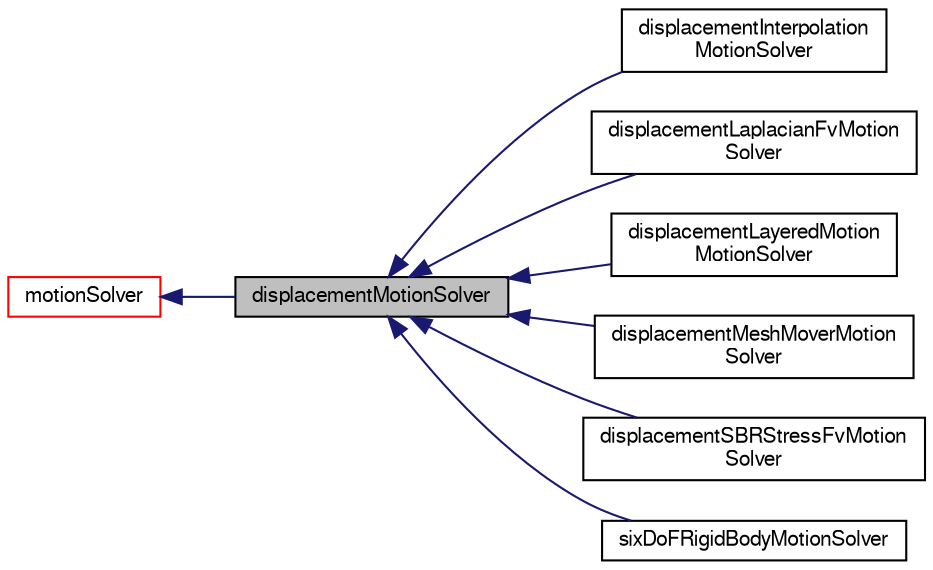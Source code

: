 digraph "displacementMotionSolver"
{
  bgcolor="transparent";
  edge [fontname="FreeSans",fontsize="10",labelfontname="FreeSans",labelfontsize="10"];
  node [fontname="FreeSans",fontsize="10",shape=record];
  rankdir="LR";
  Node0 [label="displacementMotionSolver",height=0.2,width=0.4,color="black", fillcolor="grey75", style="filled", fontcolor="black"];
  Node1 -> Node0 [dir="back",color="midnightblue",fontsize="10",style="solid",fontname="FreeSans"];
  Node1 [label="motionSolver",height=0.2,width=0.4,color="red",URL="$a21578.html",tooltip="Virtual base class for mesh motion solver. "];
  Node0 -> Node18 [dir="back",color="midnightblue",fontsize="10",style="solid",fontname="FreeSans"];
  Node18 [label="displacementInterpolation\lMotionSolver",height=0.2,width=0.4,color="black",URL="$a23314.html",tooltip="Mesh motion solver for an fvMesh. "];
  Node0 -> Node19 [dir="back",color="midnightblue",fontsize="10",style="solid",fontname="FreeSans"];
  Node19 [label="displacementLaplacianFvMotion\lSolver",height=0.2,width=0.4,color="black",URL="$a23318.html",tooltip="Mesh motion solver for an fvMesh. Based on solving the cell-centre Laplacian for the motion displacem..."];
  Node0 -> Node20 [dir="back",color="midnightblue",fontsize="10",style="solid",fontname="FreeSans"];
  Node20 [label="displacementLayeredMotion\lMotionSolver",height=0.2,width=0.4,color="black",URL="$a23322.html",tooltip="Mesh motion solver for an (multi-block) extruded fvMesh. Gets given the structure of the mesh blocks ..."];
  Node0 -> Node21 [dir="back",color="midnightblue",fontsize="10",style="solid",fontname="FreeSans"];
  Node21 [label="displacementMeshMoverMotion\lSolver",height=0.2,width=0.4,color="black",URL="$a24646.html",tooltip="Mesh motion solver for an fvMesh. Based on solving the cell-centre Laplacian for the motion displacem..."];
  Node0 -> Node22 [dir="back",color="midnightblue",fontsize="10",style="solid",fontname="FreeSans"];
  Node22 [label="displacementSBRStressFvMotion\lSolver",height=0.2,width=0.4,color="black",URL="$a23330.html",tooltip="Mesh motion solver for an fvMesh. Based on solving the cell-centre solid-body rotation stress equatio..."];
  Node0 -> Node23 [dir="back",color="midnightblue",fontsize="10",style="solid",fontname="FreeSans"];
  Node23 [label="sixDoFRigidBodyMotionSolver",height=0.2,width=0.4,color="black",URL="$a29550.html",tooltip="6-DoF solid-body mesh motion solver for an fvMesh. "];
}
